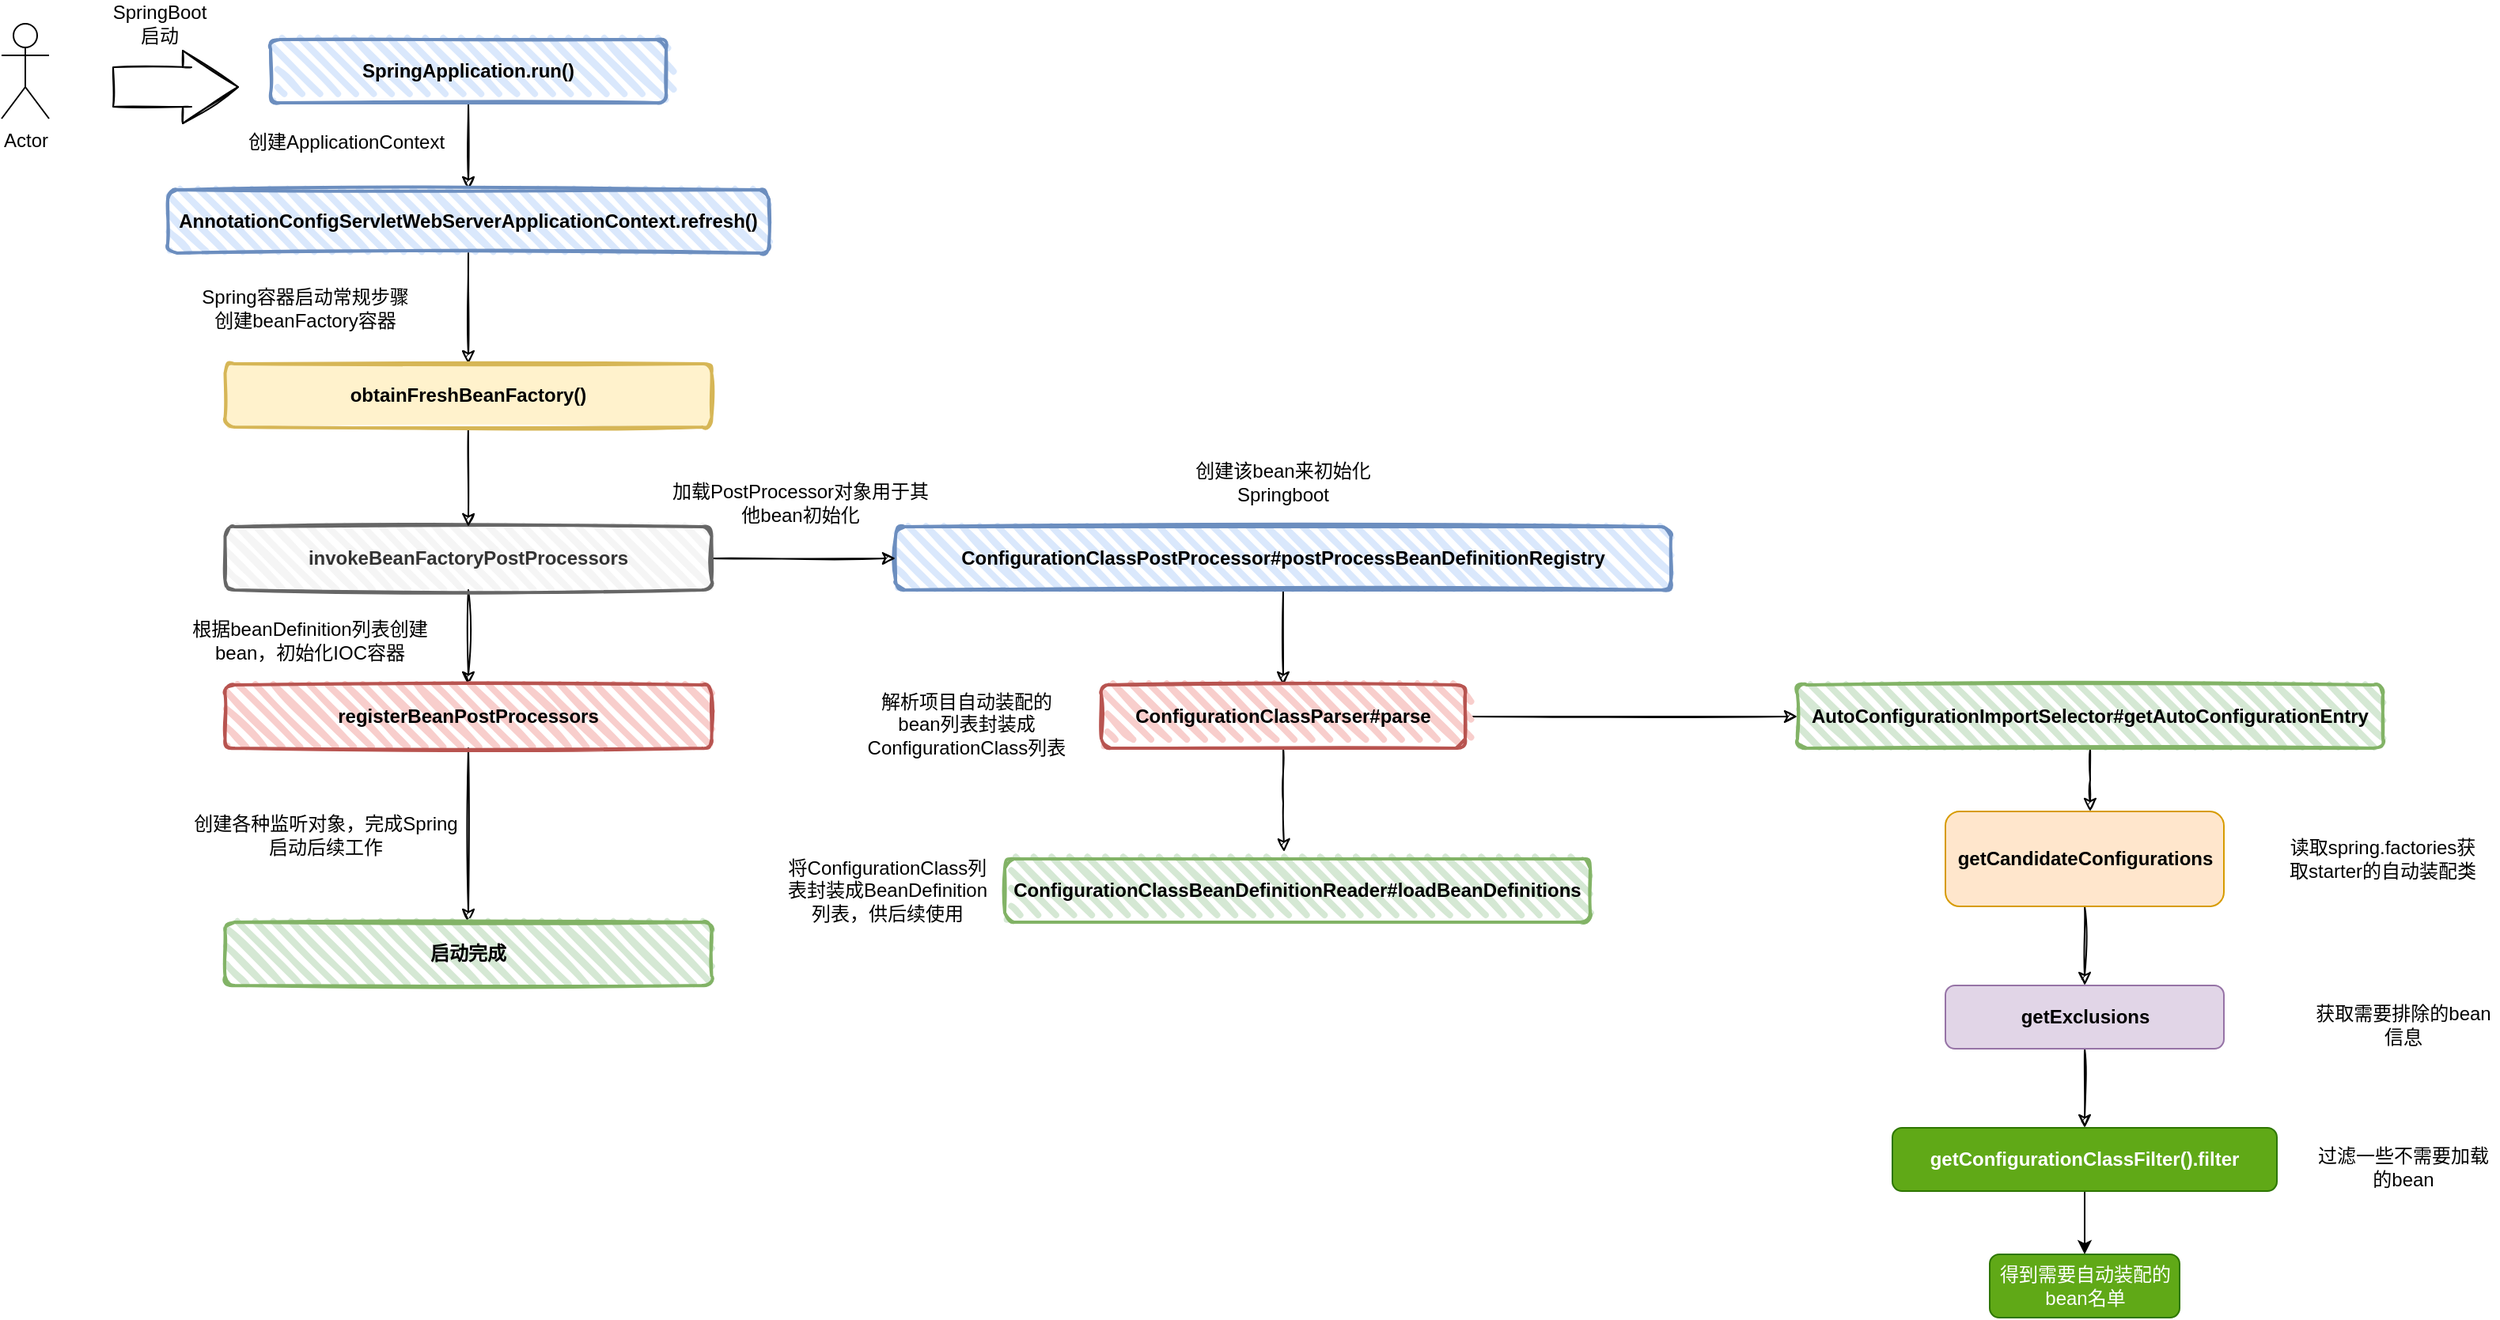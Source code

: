 <mxfile version="18.0.6" type="device"><diagram id="C5RBs43oDa-KdzZeNtuy" name="Page-1"><mxGraphModel dx="1038" dy="1818" grid="1" gridSize="10" guides="1" tooltips="1" connect="1" arrows="1" fold="1" page="1" pageScale="1" pageWidth="827" pageHeight="1169" math="0" shadow="0"><root><mxCell id="WIyWlLk6GJQsqaUBKTNV-0"/><mxCell id="WIyWlLk6GJQsqaUBKTNV-1" parent="WIyWlLk6GJQsqaUBKTNV-0"/><mxCell id="xCBszitQf_7Og-EVhgPC-7" style="edgeStyle=orthogonalEdgeStyle;rounded=0;sketch=1;orthogonalLoop=1;jettySize=auto;html=1;exitX=0.5;exitY=1;exitDx=0;exitDy=0;entryX=0.5;entryY=0;entryDx=0;entryDy=0;" edge="1" parent="WIyWlLk6GJQsqaUBKTNV-1" source="0gdT9IxG4kC12WvAzxAd-4" target="xCBszitQf_7Og-EVhgPC-6"><mxGeometry relative="1" as="geometry"/></mxCell><mxCell id="0gdT9IxG4kC12WvAzxAd-4" value="&lt;b&gt;ConfigurationClassPostProcessor#&lt;/b&gt;&lt;b&gt;postProcessBeanDefinitionRegistry&lt;/b&gt;" style="rounded=1;whiteSpace=wrap;html=1;strokeWidth=2;fillWeight=4;hachureGap=8;hachureAngle=45;fillColor=#dae8fc;sketch=1;strokeColor=#6c8ebf;shadow=0;" parent="WIyWlLk6GJQsqaUBKTNV-1" vertex="1"><mxGeometry x="705" y="273" width="490" height="40" as="geometry"/></mxCell><mxCell id="xCBszitQf_7Og-EVhgPC-12" style="edgeStyle=orthogonalEdgeStyle;rounded=0;sketch=1;orthogonalLoop=1;jettySize=auto;html=1;exitX=0.5;exitY=1;exitDx=0;exitDy=0;" edge="1" parent="WIyWlLk6GJQsqaUBKTNV-1" source="0gdT9IxG4kC12WvAzxAd-5"><mxGeometry relative="1" as="geometry"><mxPoint x="1460" y="453" as="targetPoint"/></mxGeometry></mxCell><mxCell id="0gdT9IxG4kC12WvAzxAd-5" value="&lt;b&gt;AutoConfigurationImportSelector#getAutoConfigurationEntry&lt;/b&gt;" style="rounded=1;whiteSpace=wrap;html=1;strokeWidth=2;fillWeight=4;hachureGap=8;hachureAngle=45;fillColor=#d5e8d4;sketch=1;strokeColor=#82b366;" parent="WIyWlLk6GJQsqaUBKTNV-1" vertex="1"><mxGeometry x="1275" y="373" width="370" height="40" as="geometry"/></mxCell><mxCell id="0gdT9IxG4kC12WvAzxAd-6" value="" style="shape=flexArrow;endArrow=classic;html=1;rounded=0;width=25;endSize=11.33;sketch=1;" parent="WIyWlLk6GJQsqaUBKTNV-1" edge="1"><mxGeometry width="50" height="50" relative="1" as="geometry"><mxPoint x="210" y="-5" as="sourcePoint"/><mxPoint x="290" y="-5" as="targetPoint"/><Array as="points"><mxPoint x="260" y="-5"/></Array></mxGeometry></mxCell><mxCell id="0gdT9IxG4kC12WvAzxAd-8" value="Actor" style="shape=umlActor;verticalLabelPosition=bottom;verticalAlign=top;html=1;outlineConnect=0;fillColor=none;" parent="WIyWlLk6GJQsqaUBKTNV-1" vertex="1"><mxGeometry x="140" y="-45" width="30" height="60" as="geometry"/></mxCell><mxCell id="0gdT9IxG4kC12WvAzxAd-9" value="SpringBoot启动" style="text;html=1;strokeColor=none;fillColor=none;align=center;verticalAlign=middle;whiteSpace=wrap;rounded=0;" parent="WIyWlLk6GJQsqaUBKTNV-1" vertex="1"><mxGeometry x="210" y="-60" width="60" height="30" as="geometry"/></mxCell><mxCell id="0gdT9IxG4kC12WvAzxAd-22" style="edgeStyle=orthogonalEdgeStyle;rounded=0;sketch=1;orthogonalLoop=1;jettySize=auto;html=1;exitX=0.5;exitY=1;exitDx=0;exitDy=0;entryX=0.5;entryY=0;entryDx=0;entryDy=0;" parent="WIyWlLk6GJQsqaUBKTNV-1" source="0gdT9IxG4kC12WvAzxAd-16" target="0gdT9IxG4kC12WvAzxAd-21" edge="1"><mxGeometry relative="1" as="geometry"/></mxCell><mxCell id="0gdT9IxG4kC12WvAzxAd-16" value="&lt;b&gt;getCandidateConfigurations&lt;/b&gt;" style="rounded=1;whiteSpace=wrap;html=1;shadow=0;strokeColor=#d79b00;fillColor=#ffe6cc;" parent="WIyWlLk6GJQsqaUBKTNV-1" vertex="1"><mxGeometry x="1368.5" y="453" width="176" height="60" as="geometry"/></mxCell><mxCell id="0gdT9IxG4kC12WvAzxAd-18" value="读取spring.factories获取starter的自动装配类" style="text;html=1;strokeColor=none;fillColor=none;align=center;verticalAlign=middle;whiteSpace=wrap;rounded=0;shadow=0;" parent="WIyWlLk6GJQsqaUBKTNV-1" vertex="1"><mxGeometry x="1585" y="468" width="120" height="30" as="geometry"/></mxCell><mxCell id="xCBszitQf_7Og-EVhgPC-16" style="edgeStyle=orthogonalEdgeStyle;rounded=0;sketch=1;orthogonalLoop=1;jettySize=auto;html=1;exitX=0.5;exitY=1;exitDx=0;exitDy=0;entryX=0.5;entryY=0;entryDx=0;entryDy=0;" edge="1" parent="WIyWlLk6GJQsqaUBKTNV-1" source="0gdT9IxG4kC12WvAzxAd-19" target="xCBszitQf_7Og-EVhgPC-15"><mxGeometry relative="1" as="geometry"/></mxCell><mxCell id="0gdT9IxG4kC12WvAzxAd-19" value="&lt;b&gt;SpringApplication.run()&lt;/b&gt;" style="rounded=1;whiteSpace=wrap;html=1;strokeWidth=2;fillWeight=4;hachureGap=8;hachureAngle=45;fillColor=#dae8fc;sketch=1;strokeColor=#6c8ebf;shadow=0;" parent="WIyWlLk6GJQsqaUBKTNV-1" vertex="1"><mxGeometry x="310" y="-35" width="250" height="40" as="geometry"/></mxCell><mxCell id="0gdT9IxG4kC12WvAzxAd-26" style="edgeStyle=orthogonalEdgeStyle;rounded=0;sketch=1;orthogonalLoop=1;jettySize=auto;html=1;exitX=0.5;exitY=1;exitDx=0;exitDy=0;entryX=0.5;entryY=0;entryDx=0;entryDy=0;" parent="WIyWlLk6GJQsqaUBKTNV-1" source="0gdT9IxG4kC12WvAzxAd-21" target="0gdT9IxG4kC12WvAzxAd-25" edge="1"><mxGeometry relative="1" as="geometry"/></mxCell><mxCell id="0gdT9IxG4kC12WvAzxAd-21" value="&lt;b&gt;getExclusions&lt;/b&gt;" style="rounded=1;whiteSpace=wrap;html=1;shadow=0;strokeColor=#9673a6;fillColor=#e1d5e7;" parent="WIyWlLk6GJQsqaUBKTNV-1" vertex="1"><mxGeometry x="1368.5" y="563" width="176" height="40" as="geometry"/></mxCell><mxCell id="0gdT9IxG4kC12WvAzxAd-23" value="获取需要排除的bean信息" style="text;html=1;strokeColor=none;fillColor=none;align=center;verticalAlign=middle;whiteSpace=wrap;rounded=0;shadow=0;" parent="WIyWlLk6GJQsqaUBKTNV-1" vertex="1"><mxGeometry x="1598" y="573" width="120" height="30" as="geometry"/></mxCell><mxCell id="xCBszitQf_7Og-EVhgPC-3" value="" style="edgeStyle=orthogonalEdgeStyle;rounded=0;orthogonalLoop=1;jettySize=auto;html=1;" edge="1" parent="WIyWlLk6GJQsqaUBKTNV-1" source="0gdT9IxG4kC12WvAzxAd-25" target="xCBszitQf_7Og-EVhgPC-2"><mxGeometry relative="1" as="geometry"/></mxCell><mxCell id="0gdT9IxG4kC12WvAzxAd-25" value="&lt;b&gt;getConfigurationClassFilter().filter&lt;/b&gt;" style="rounded=1;whiteSpace=wrap;html=1;shadow=0;strokeColor=#2D7600;fillColor=#60a917;fontColor=#ffffff;" parent="WIyWlLk6GJQsqaUBKTNV-1" vertex="1"><mxGeometry x="1335" y="653" width="243" height="40" as="geometry"/></mxCell><mxCell id="0gdT9IxG4kC12WvAzxAd-27" value="过滤一些不需要加载的bean" style="text;html=1;strokeColor=none;fillColor=none;align=center;verticalAlign=middle;whiteSpace=wrap;rounded=0;shadow=0;" parent="WIyWlLk6GJQsqaUBKTNV-1" vertex="1"><mxGeometry x="1598" y="663" width="120" height="30" as="geometry"/></mxCell><mxCell id="xCBszitQf_7Og-EVhgPC-0" value="加载PostProcessor对象用于其他bean初始化" style="text;html=1;strokeColor=none;fillColor=none;align=center;verticalAlign=middle;whiteSpace=wrap;rounded=0;shadow=0;" vertex="1" parent="WIyWlLk6GJQsqaUBKTNV-1"><mxGeometry x="560" y="243" width="170" height="30" as="geometry"/></mxCell><mxCell id="xCBszitQf_7Og-EVhgPC-1" value="创建该bean来初始化Springboot" style="text;html=1;strokeColor=none;fillColor=none;align=center;verticalAlign=middle;whiteSpace=wrap;rounded=0;shadow=0;" vertex="1" parent="WIyWlLk6GJQsqaUBKTNV-1"><mxGeometry x="890" y="230" width="120" height="30" as="geometry"/></mxCell><mxCell id="xCBszitQf_7Og-EVhgPC-2" value="得到需要自动装配的bean名单" style="whiteSpace=wrap;html=1;fillColor=#60a917;strokeColor=#2D7600;fontColor=#ffffff;rounded=1;shadow=0;" vertex="1" parent="WIyWlLk6GJQsqaUBKTNV-1"><mxGeometry x="1396.5" y="733" width="120" height="40" as="geometry"/></mxCell><mxCell id="xCBszitQf_7Og-EVhgPC-4" value="&lt;b&gt;ConfigurationClassBeanDefinitionReader#loadBeanDefinitions&lt;/b&gt;" style="rounded=1;whiteSpace=wrap;html=1;strokeWidth=2;fillWeight=4;hachureGap=8;hachureAngle=45;fillColor=#d5e8d4;sketch=1;strokeColor=#82b366;" vertex="1" parent="WIyWlLk6GJQsqaUBKTNV-1"><mxGeometry x="774" y="483" width="370" height="40" as="geometry"/></mxCell><mxCell id="xCBszitQf_7Og-EVhgPC-9" style="edgeStyle=orthogonalEdgeStyle;rounded=0;sketch=1;orthogonalLoop=1;jettySize=auto;html=1;exitX=0.5;exitY=1;exitDx=0;exitDy=0;entryX=0.477;entryY=-0.11;entryDx=0;entryDy=0;entryPerimeter=0;" edge="1" parent="WIyWlLk6GJQsqaUBKTNV-1" source="xCBszitQf_7Og-EVhgPC-6" target="xCBszitQf_7Og-EVhgPC-4"><mxGeometry relative="1" as="geometry"/></mxCell><mxCell id="xCBszitQf_7Og-EVhgPC-10" style="edgeStyle=orthogonalEdgeStyle;rounded=0;sketch=1;orthogonalLoop=1;jettySize=auto;html=1;exitX=1;exitY=0.5;exitDx=0;exitDy=0;entryX=0;entryY=0.5;entryDx=0;entryDy=0;" edge="1" parent="WIyWlLk6GJQsqaUBKTNV-1" source="xCBszitQf_7Og-EVhgPC-6" target="0gdT9IxG4kC12WvAzxAd-5"><mxGeometry relative="1" as="geometry"/></mxCell><mxCell id="xCBszitQf_7Og-EVhgPC-6" value="&lt;b&gt;ConfigurationClassParser#parse&lt;/b&gt;" style="rounded=1;whiteSpace=wrap;html=1;strokeWidth=2;fillWeight=4;hachureGap=8;hachureAngle=45;fillColor=#f8cecc;sketch=1;strokeColor=#b85450;" vertex="1" parent="WIyWlLk6GJQsqaUBKTNV-1"><mxGeometry x="835" y="373" width="230" height="40" as="geometry"/></mxCell><mxCell id="xCBszitQf_7Og-EVhgPC-8" value="解析项目自动装配的bean列表封装成ConfigurationClass列表" style="text;html=1;strokeColor=none;fillColor=none;align=center;verticalAlign=middle;whiteSpace=wrap;rounded=0;shadow=0;" vertex="1" parent="WIyWlLk6GJQsqaUBKTNV-1"><mxGeometry x="685" y="383" width="130" height="30" as="geometry"/></mxCell><mxCell id="xCBszitQf_7Og-EVhgPC-13" value="将ConfigurationClass列表封装成BeanDefinition列表，供后续使用" style="text;html=1;strokeColor=none;fillColor=none;align=center;verticalAlign=middle;whiteSpace=wrap;rounded=0;shadow=0;" vertex="1" parent="WIyWlLk6GJQsqaUBKTNV-1"><mxGeometry x="635" y="479.5" width="130" height="47" as="geometry"/></mxCell><mxCell id="xCBszitQf_7Og-EVhgPC-26" style="edgeStyle=orthogonalEdgeStyle;rounded=0;sketch=1;orthogonalLoop=1;jettySize=auto;html=1;exitX=0.5;exitY=1;exitDx=0;exitDy=0;entryX=0.5;entryY=0;entryDx=0;entryDy=0;" edge="1" parent="WIyWlLk6GJQsqaUBKTNV-1" source="xCBszitQf_7Og-EVhgPC-15" target="xCBszitQf_7Og-EVhgPC-25"><mxGeometry relative="1" as="geometry"/></mxCell><mxCell id="xCBszitQf_7Og-EVhgPC-15" value="&lt;b&gt;AnnotationConfigServletWebServerApplicationContext.refresh()&lt;/b&gt;" style="rounded=1;whiteSpace=wrap;html=1;strokeWidth=2;fillWeight=4;hachureGap=8;hachureAngle=45;fillColor=#dae8fc;sketch=1;strokeColor=#6c8ebf;shadow=0;" vertex="1" parent="WIyWlLk6GJQsqaUBKTNV-1"><mxGeometry x="245" y="60" width="380" height="40" as="geometry"/></mxCell><mxCell id="xCBszitQf_7Og-EVhgPC-18" value="创建ApplicationContext" style="text;html=1;strokeColor=none;fillColor=none;align=center;verticalAlign=middle;whiteSpace=wrap;rounded=0;" vertex="1" parent="WIyWlLk6GJQsqaUBKTNV-1"><mxGeometry x="286" y="15" width="144" height="30" as="geometry"/></mxCell><mxCell id="xCBszitQf_7Og-EVhgPC-24" style="edgeStyle=orthogonalEdgeStyle;rounded=0;sketch=1;orthogonalLoop=1;jettySize=auto;html=1;exitX=1;exitY=0.5;exitDx=0;exitDy=0;entryX=0;entryY=0.5;entryDx=0;entryDy=0;" edge="1" parent="WIyWlLk6GJQsqaUBKTNV-1" source="xCBszitQf_7Og-EVhgPC-20" target="0gdT9IxG4kC12WvAzxAd-4"><mxGeometry relative="1" as="geometry"/></mxCell><mxCell id="xCBszitQf_7Og-EVhgPC-28" style="edgeStyle=orthogonalEdgeStyle;rounded=0;sketch=1;orthogonalLoop=1;jettySize=auto;html=1;exitX=0.5;exitY=1;exitDx=0;exitDy=0;entryX=0.5;entryY=0;entryDx=0;entryDy=0;" edge="1" parent="WIyWlLk6GJQsqaUBKTNV-1" source="xCBszitQf_7Og-EVhgPC-20" target="xCBszitQf_7Og-EVhgPC-23"><mxGeometry relative="1" as="geometry"/></mxCell><mxCell id="xCBszitQf_7Og-EVhgPC-20" value="&lt;b&gt;invokeBeanFactoryPostProcessors&lt;/b&gt;" style="whiteSpace=wrap;html=1;fillColor=#f5f5f5;strokeColor=#666666;rounded=1;strokeWidth=2;fillWeight=4;hachureGap=8;hachureAngle=45;sketch=1;shadow=0;fontColor=#333333;" vertex="1" parent="WIyWlLk6GJQsqaUBKTNV-1"><mxGeometry x="281.25" y="273" width="307.5" height="40" as="geometry"/></mxCell><mxCell id="xCBszitQf_7Og-EVhgPC-22" value="Spring容器启动常规步骤&lt;br&gt;创建beanFactory容器" style="text;html=1;strokeColor=none;fillColor=none;align=center;verticalAlign=middle;whiteSpace=wrap;rounded=0;" vertex="1" parent="WIyWlLk6GJQsqaUBKTNV-1"><mxGeometry x="260" y="120" width="144" height="30" as="geometry"/></mxCell><mxCell id="xCBszitQf_7Og-EVhgPC-31" style="edgeStyle=orthogonalEdgeStyle;rounded=0;sketch=1;orthogonalLoop=1;jettySize=auto;html=1;exitX=0.5;exitY=1;exitDx=0;exitDy=0;entryX=0.5;entryY=0;entryDx=0;entryDy=0;" edge="1" parent="WIyWlLk6GJQsqaUBKTNV-1" source="xCBszitQf_7Og-EVhgPC-23" target="xCBszitQf_7Og-EVhgPC-30"><mxGeometry relative="1" as="geometry"/></mxCell><mxCell id="xCBszitQf_7Og-EVhgPC-23" value="&lt;b&gt;registerBeanPostProcessors&lt;/b&gt;" style="whiteSpace=wrap;html=1;fillColor=#f8cecc;strokeColor=#b85450;rounded=1;strokeWidth=2;fillWeight=4;hachureGap=8;hachureAngle=45;sketch=1;shadow=0;" vertex="1" parent="WIyWlLk6GJQsqaUBKTNV-1"><mxGeometry x="281.25" y="373" width="307.5" height="40" as="geometry"/></mxCell><mxCell id="xCBszitQf_7Og-EVhgPC-27" style="edgeStyle=orthogonalEdgeStyle;rounded=0;sketch=1;orthogonalLoop=1;jettySize=auto;html=1;exitX=0.5;exitY=1;exitDx=0;exitDy=0;entryX=0.5;entryY=0;entryDx=0;entryDy=0;" edge="1" parent="WIyWlLk6GJQsqaUBKTNV-1" source="xCBszitQf_7Og-EVhgPC-25" target="xCBszitQf_7Og-EVhgPC-20"><mxGeometry relative="1" as="geometry"/></mxCell><mxCell id="xCBszitQf_7Og-EVhgPC-25" value="&lt;b&gt;obtainFreshBeanFactory()&lt;/b&gt;" style="whiteSpace=wrap;html=1;fillColor=#fff2cc;strokeColor=#d6b656;rounded=1;strokeWidth=2;fillWeight=4;hachureGap=8;hachureAngle=45;sketch=1;shadow=0;fillStyle=solid;" vertex="1" parent="WIyWlLk6GJQsqaUBKTNV-1"><mxGeometry x="281.25" y="170" width="307.5" height="40" as="geometry"/></mxCell><mxCell id="xCBszitQf_7Og-EVhgPC-30" value="&lt;b&gt;启动完成&lt;/b&gt;" style="whiteSpace=wrap;html=1;fillColor=#d5e8d4;strokeColor=#82b366;rounded=1;strokeWidth=2;fillWeight=4;hachureGap=8;hachureAngle=45;sketch=1;shadow=0;" vertex="1" parent="WIyWlLk6GJQsqaUBKTNV-1"><mxGeometry x="281.25" y="523" width="307.5" height="40" as="geometry"/></mxCell><mxCell id="xCBszitQf_7Og-EVhgPC-32" value="根据beanDefinition列表创建bean，初始化IOC容器" style="text;html=1;strokeColor=none;fillColor=none;align=center;verticalAlign=middle;whiteSpace=wrap;rounded=0;shadow=0;" vertex="1" parent="WIyWlLk6GJQsqaUBKTNV-1"><mxGeometry x="250" y="330" width="170" height="30" as="geometry"/></mxCell><mxCell id="xCBszitQf_7Og-EVhgPC-33" value="创建各种监听对象，完成Spring启动后续工作" style="text;html=1;strokeColor=none;fillColor=none;align=center;verticalAlign=middle;whiteSpace=wrap;rounded=0;shadow=0;" vertex="1" parent="WIyWlLk6GJQsqaUBKTNV-1"><mxGeometry x="260" y="453" width="170" height="30" as="geometry"/></mxCell></root></mxGraphModel></diagram></mxfile>
